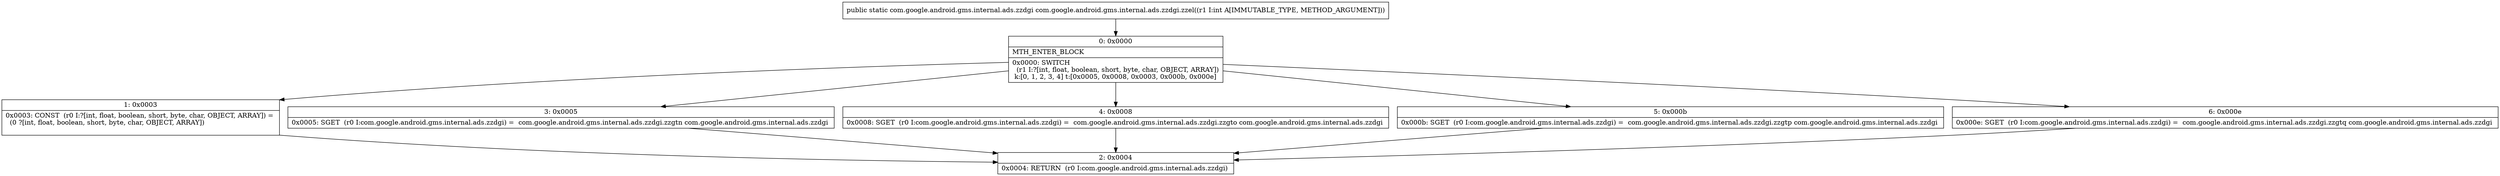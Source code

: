 digraph "CFG forcom.google.android.gms.internal.ads.zzdgi.zzel(I)Lcom\/google\/android\/gms\/internal\/ads\/zzdgi;" {
Node_0 [shape=record,label="{0\:\ 0x0000|MTH_ENTER_BLOCK\l|0x0000: SWITCH  \l  (r1 I:?[int, float, boolean, short, byte, char, OBJECT, ARRAY])\l k:[0, 1, 2, 3, 4] t:[0x0005, 0x0008, 0x0003, 0x000b, 0x000e] \l}"];
Node_1 [shape=record,label="{1\:\ 0x0003|0x0003: CONST  (r0 I:?[int, float, boolean, short, byte, char, OBJECT, ARRAY]) = \l  (0 ?[int, float, boolean, short, byte, char, OBJECT, ARRAY])\l \l}"];
Node_2 [shape=record,label="{2\:\ 0x0004|0x0004: RETURN  (r0 I:com.google.android.gms.internal.ads.zzdgi) \l}"];
Node_3 [shape=record,label="{3\:\ 0x0005|0x0005: SGET  (r0 I:com.google.android.gms.internal.ads.zzdgi) =  com.google.android.gms.internal.ads.zzdgi.zzgtn com.google.android.gms.internal.ads.zzdgi \l}"];
Node_4 [shape=record,label="{4\:\ 0x0008|0x0008: SGET  (r0 I:com.google.android.gms.internal.ads.zzdgi) =  com.google.android.gms.internal.ads.zzdgi.zzgto com.google.android.gms.internal.ads.zzdgi \l}"];
Node_5 [shape=record,label="{5\:\ 0x000b|0x000b: SGET  (r0 I:com.google.android.gms.internal.ads.zzdgi) =  com.google.android.gms.internal.ads.zzdgi.zzgtp com.google.android.gms.internal.ads.zzdgi \l}"];
Node_6 [shape=record,label="{6\:\ 0x000e|0x000e: SGET  (r0 I:com.google.android.gms.internal.ads.zzdgi) =  com.google.android.gms.internal.ads.zzdgi.zzgtq com.google.android.gms.internal.ads.zzdgi \l}"];
MethodNode[shape=record,label="{public static com.google.android.gms.internal.ads.zzdgi com.google.android.gms.internal.ads.zzdgi.zzel((r1 I:int A[IMMUTABLE_TYPE, METHOD_ARGUMENT])) }"];
MethodNode -> Node_0;
Node_0 -> Node_1;
Node_0 -> Node_3;
Node_0 -> Node_4;
Node_0 -> Node_5;
Node_0 -> Node_6;
Node_1 -> Node_2;
Node_3 -> Node_2;
Node_4 -> Node_2;
Node_5 -> Node_2;
Node_6 -> Node_2;
}

